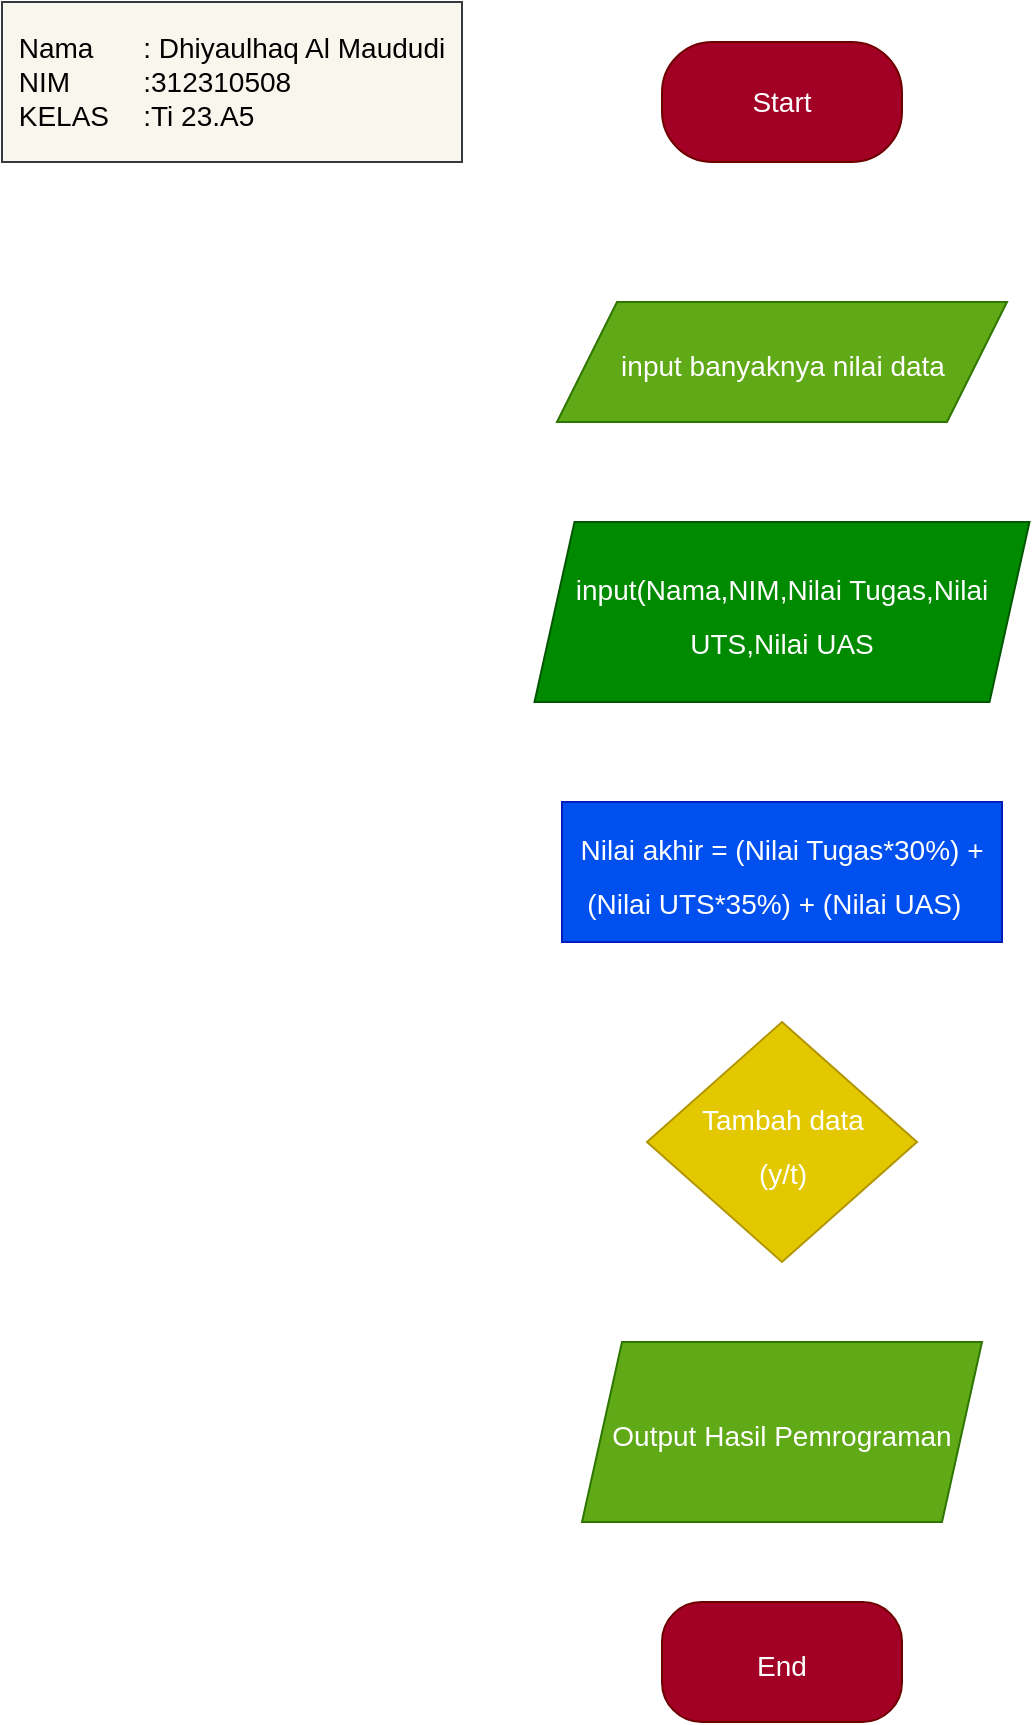 <mxfile>
    <diagram id="4vWic01wQgnJZkGCvRtP" name="Page-1">
        <mxGraphModel dx="832" dy="585" grid="1" gridSize="10" guides="1" tooltips="1" connect="1" arrows="1" fold="1" page="1" pageScale="1" pageWidth="850" pageHeight="1100" math="0" shadow="0">
            <root>
                <mxCell id="0"/>
                <mxCell id="1" parent="0"/>
                <mxCell id="6" value="" style="edgeStyle=none;html=1;fontSize=22;fillColor=#f9f7ed;strokeColor=#FFFFFF;" parent="1" source="2" target="3" edge="1">
                    <mxGeometry relative="1" as="geometry"/>
                </mxCell>
                <mxCell id="2" value="&lt;font style=&quot;font-size: 14px;&quot;&gt;Start&lt;/font&gt;" style="rounded=1;whiteSpace=wrap;html=1;fillColor=#a20025;fontColor=#ffffff;strokeColor=#6F0000;arcSize=42;" parent="1" vertex="1">
                    <mxGeometry x="340" y="30" width="120" height="60" as="geometry"/>
                </mxCell>
                <mxCell id="8" value="" style="edgeStyle=none;html=1;fontSize=14;strokeColor=#FFFFFF;fillColor=#f9f7ed;" parent="1" source="3" target="7" edge="1">
                    <mxGeometry relative="1" as="geometry"/>
                </mxCell>
                <mxCell id="3" value="&lt;div style=&quot;&quot;&gt;&lt;span style=&quot;background-color: initial;&quot;&gt;&lt;font style=&quot;font-size: 14px;&quot;&gt;input banyaknya nilai data&lt;/font&gt;&lt;/span&gt;&lt;/div&gt;" style="shape=parallelogram;perimeter=parallelogramPerimeter;whiteSpace=wrap;html=1;fixedSize=1;fontSize=22;size=30;align=center;fillColor=#60a917;fontColor=#ffffff;strokeColor=#2D7600;" parent="1" vertex="1">
                    <mxGeometry x="287.5" y="160" width="225" height="60" as="geometry"/>
                </mxCell>
                <mxCell id="11" value="" style="edgeStyle=none;html=1;fontSize=14;strokeColor=#FFFFFF;fillColor=#f9f7ed;" parent="1" source="7" target="10" edge="1">
                    <mxGeometry relative="1" as="geometry"/>
                </mxCell>
                <mxCell id="7" value="&lt;font style=&quot;font-size: 14px;&quot;&gt;input(Nama,NIM,Nilai Tugas,Nilai UTS,Nilai UAS&lt;/font&gt;" style="shape=parallelogram;perimeter=parallelogramPerimeter;whiteSpace=wrap;html=1;fixedSize=1;fontSize=22;fillColor=#008a00;fontColor=#ffffff;strokeColor=#005700;" parent="1" vertex="1">
                    <mxGeometry x="276.25" y="270" width="247.5" height="90" as="geometry"/>
                </mxCell>
                <mxCell id="13" value="" style="edgeStyle=none;html=1;fontSize=14;strokeColor=#FFFFFF;fillColor=#f5f5f5;" parent="1" source="10" target="12" edge="1">
                    <mxGeometry relative="1" as="geometry"/>
                </mxCell>
                <mxCell id="10" value="&lt;font style=&quot;font-size: 14px;&quot;&gt;Nilai akhir = (Nilai Tugas*30%) + (Nilai UTS*35%) + (Nilai UAS)&amp;nbsp;&amp;nbsp;&lt;/font&gt;" style="whiteSpace=wrap;html=1;fontSize=22;align=center;fillColor=#0050ef;fontColor=#ffffff;strokeColor=#001DBC;" parent="1" vertex="1">
                    <mxGeometry x="290" y="410" width="220" height="70" as="geometry"/>
                </mxCell>
                <mxCell id="15" value="" style="edgeStyle=none;html=1;fontSize=14;fontColor=#FFFFFF;fillColor=#eeeeee;strokeColor=#FFFFFF;" parent="1" source="12" target="14" edge="1">
                    <mxGeometry relative="1" as="geometry"/>
                </mxCell>
                <mxCell id="12" value="&lt;font color=&quot;#ffffff&quot; style=&quot;font-size: 14px;&quot;&gt;Tambah data&lt;br&gt;(y/t)&lt;/font&gt;" style="rhombus;whiteSpace=wrap;html=1;fontSize=22;fillColor=#e3c800;strokeColor=#B09500;fontColor=#000000;rotation=0;" parent="1" vertex="1">
                    <mxGeometry x="332.5" y="520" width="135" height="120" as="geometry"/>
                </mxCell>
                <mxCell id="17" value="" style="edgeStyle=none;html=1;fontSize=14;fontColor=#FFFFFF;fillColor=#f9f7ed;strokeColor=#FFFFFF;" parent="1" source="14" target="16" edge="1">
                    <mxGeometry relative="1" as="geometry"/>
                </mxCell>
                <mxCell id="14" value="&lt;font style=&quot;font-size: 14px;&quot;&gt;Output Hasil Pemrograman&lt;/font&gt;" style="shape=parallelogram;perimeter=parallelogramPerimeter;whiteSpace=wrap;html=1;fixedSize=1;fontSize=22;fillColor=#60a917;strokeColor=#2D7600;fontColor=#ffffff;" parent="1" vertex="1">
                    <mxGeometry x="300" y="680" width="200" height="90" as="geometry"/>
                </mxCell>
                <mxCell id="16" value="&lt;font style=&quot;font-size: 14px;&quot;&gt;End&lt;/font&gt;" style="rounded=1;whiteSpace=wrap;html=1;fontSize=22;fillColor=#a20025;strokeColor=#6F0000;fontColor=#ffffff;arcSize=33;" parent="1" vertex="1">
                    <mxGeometry x="340" y="810" width="120" height="60" as="geometry"/>
                </mxCell>
                <mxCell id="19" value="&lt;div style=&quot;text-align: left;&quot;&gt;&lt;span style=&quot;color: rgb(0, 0, 0); background-color: initial;&quot;&gt;Nama&lt;span style=&quot;white-space: pre;&quot;&gt;&#9;&lt;/span&gt;: Dhiyaulhaq Al Maududi&lt;/span&gt;&lt;/div&gt;&lt;font color=&quot;#000000&quot;&gt;&lt;div style=&quot;text-align: left;&quot;&gt;&lt;span style=&quot;background-color: initial;&quot;&gt;NIM&lt;span style=&quot;white-space: pre;&quot;&gt;&#9;&lt;/span&gt;&amp;nbsp; &amp;nbsp; &lt;span style=&quot;white-space: pre;&quot;&gt;&#9;&lt;/span&gt;:312310508&lt;/span&gt;&lt;/div&gt;&lt;div style=&quot;text-align: left;&quot;&gt;&lt;span style=&quot;background-color: initial;&quot;&gt;KELAS&lt;span style=&quot;white-space: pre;&quot;&gt;&#9;&lt;/span&gt;:Ti 23.A5&lt;/span&gt;&lt;/div&gt;&lt;/font&gt;" style="rounded=0;whiteSpace=wrap;html=1;fontSize=14;fillColor=#f9f7ed;strokeColor=#36393d;" parent="1" vertex="1">
                    <mxGeometry x="10" y="10" width="230" height="80" as="geometry"/>
                </mxCell>
            </root>
        </mxGraphModel>
    </diagram>
</mxfile>